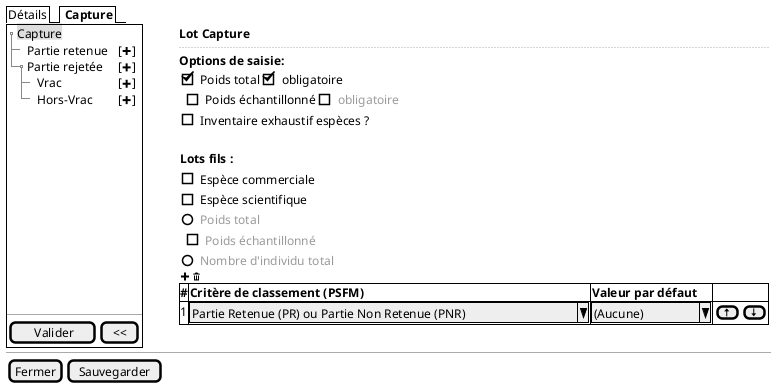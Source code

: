 @startsalt
{
  {/ Détails | <b> Capture }
  {+
    {T
         + <back:#DDD>Capture   | .
         ++ Partie retenue      | [<&plus>]
         ++ Partie rejetée      | [<&plus>]
         +++ Vrac               | [<&plus>]
         +++ Hors-Vrac          | [<&plus>]
    }
    .
    .
    .
    .
    .
    .
    .
    .
    .
    .
    .
    --
    {
       [<&checkmark> Valider] | [ << ]
    }
  } | . | {
    <b>Lot Capture
    ..

    <b>Options de saisie:

    { [X] Poids total | [X] obligatoire }
    { . |  [ ] Poids échantillonné | [ ] <color:#9a9a9a>obligatoire }

    { [ ] Inventaire exhaustif espèces ? }

    .

    {<b>Lots fils : }

    { [ ] Espèce commerciale }

    { [ ] Espèce scientifique }

    { ( ) <color:#9a9a9a>Poids total }
    { . |  [ ] <color:#9a9a9a>Poids échantillonné }

    { ( ) <color:#9a9a9a>Nombre d'individu total }

    {<&plus> | <&trash> }
    {#
      <b># | <b>Critère de classement (PSFM) | <b>Valeur par défaut | .
      1 | ^Partie Retenue (PR) ou Partie Non Retenue (PNR) ^ | ^(Aucune)     ^ | {[<&arrow-top>] | [<&arrow-bottom>]}
    }
  }

  -- | -- | --
  { [Fermer] | [Sauvegarder] }
}
@endsalt

